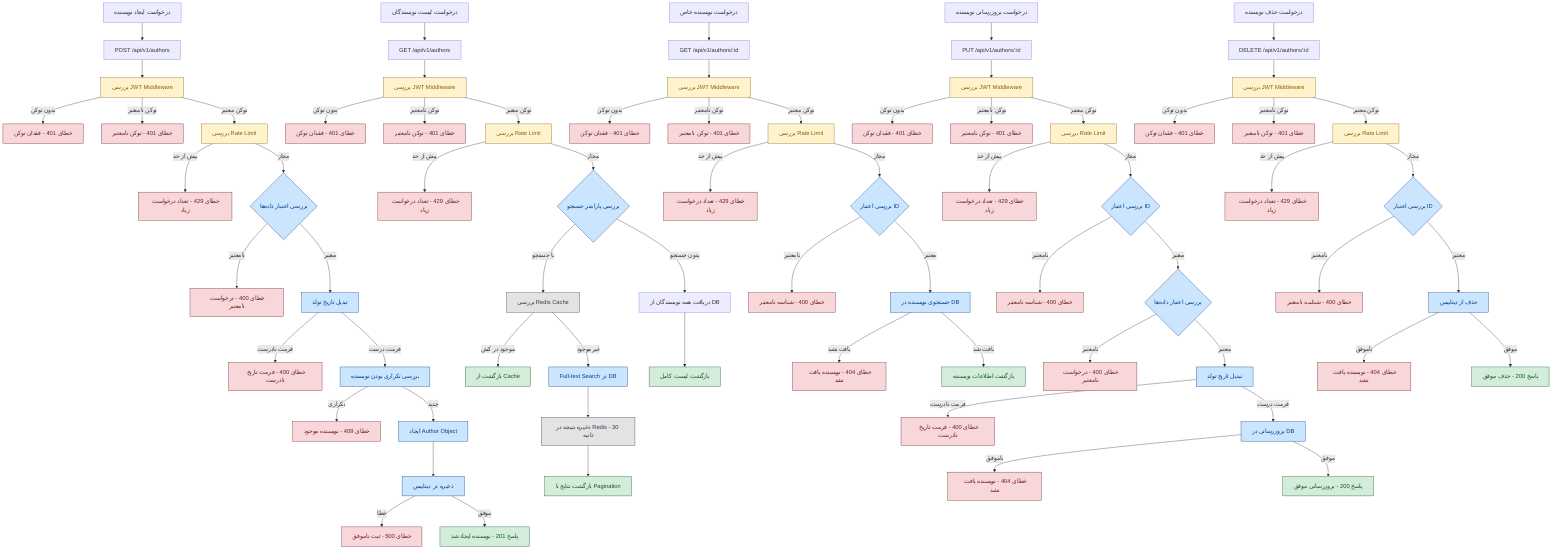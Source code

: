 flowchart TD
    %% ساخت نویسنده جدید
    A[درخواست ایجاد نویسنده] --> B[POST /api/v1/authors]
    B --> C[بررسی JWT Middleware]
    C -->|بدون توکن| D[خطای 401 - فقدان توکن]
    C -->|توکن نامعتبر| E[خطای 401 - توکن نامعتبر]
    C -->|توکن معتبر| F[بررسی Rate Limit]
    F -->|بیش از حد| G[خطای 429 - تعداد درخواست زیاد]
    F -->|مجاز| H{بررسی اعتبار داده‌ها}
    H -->|نامعتبر| I[خطای 400 - درخواست نامعتبر]
    H -->|معتبر| J[تبدیل تاریخ تولد]
    J -->|فرمت نادرست| K[خطای 400 - فرمت تاریخ نادرست]
    J -->|فرمت درست| L[بررسی تکراری بودن نویسنده]
    L -->|تکراری| M[خطای 409 - نویسنده موجود]
    L -->|جدید| N[ایجاد Author Object]
    N --> O[ذخیره در دیتابیس]
    O -->|خطا| P[خطای 500 - ثبت ناموفق]
    O -->|موفق| Q[پاسخ 201 - نویسنده ایجاد شد]

    %% دریافت همه نویسندگان
    R[درخواست لیست نویسندگان] --> S[GET /api/v1/authors]
    S --> T[بررسی JWT Middleware]
    T -->|بدون توکن| U[خطای 401 - فقدان توکن]
    T -->|توکن نامعتبر| V[خطای 401 - توکن نامعتبر]
    T -->|توکن معتبر| W[بررسی Rate Limit]
    W -->|بیش از حد| X[خطای 429 - تعداد درخواست زیاد]
    W -->|مجاز| Y{بررسی پارامتر جستجو}
    Y -->|بدون جستجو| Z[دریافت همه نویسندگان از DB]
    Y -->|با جستجو| AA[بررسی Redis Cache]
    AA -->|موجود در کش| BB[بازگشت از Cache]
    AA -->|غیرموجود| CC[Full-text Search در DB]
    CC --> DD[ذخیره نتیجه در Redis - 30 ثانیه]
    DD --> EE[بازگشت نتایج با Pagination]
    Z --> FF[بازگشت لیست کامل]

    %% دریافت نویسنده با ID
    GG[درخواست نویسنده خاص] --> HH[GET /api/v1/authors/:id]
    HH --> II[بررسی JWT Middleware]
    II -->|بدون توکن| JJ[خطای 401 - فقدان توکن]
    II -->|توکن نامعتبر| KK[خطای 401 - توکن نامعتبر]
    II -->|توکن معتبر| LL[بررسی Rate Limit]
    LL -->|بیش از حد| MM[خطای 429 - تعداد درخواست زیاد]
    LL -->|مجاز| NN{بررسی اعتبار ID}
    NN -->|نامعتبر| OO[خطای 400 - شناسه نامعتبر]
    NN -->|معتبر| PP[جستجوی نویسنده در DB]
    PP -->|یافت نشد| QQ[خطای 404 - نویسنده یافت نشد]
    PP -->|یافت شد| RR[بازگشت اطلاعات نویسنده]

    %% بروزرسانی نویسنده
    SS[درخواست بروزرسانی نویسنده] --> TT[PUT /api/v1/authors/:id]
    TT --> UU[بررسی JWT Middleware]
    UU -->|بدون توکن| VV[خطای 401 - فقدان توکن]
    UU -->|توکن نامعتبر| WW[خطای 401 - توکن نامعتبر]
    UU -->|توکن معتبر| XX[بررسی Rate Limit]
    XX -->|بیش از حد| YY[خطای 429 - تعداد درخواست زیاد]
    XX -->|مجاز| ZZ{بررسی اعتبار ID}
    ZZ -->|نامعتبر| AAA[خطای 400 - شناسه نامعتبر]
    ZZ -->|معتبر| BBB{بررسی اعتبار داده‌ها}
    BBB -->|نامعتبر| CCC[خطای 400 - درخواست نامعتبر]
    BBB -->|معتبر| DDD[تبدیل تاریخ تولد]
    DDD -->|فرمت نادرست| EEE[خطای 400 - فرمت تاریخ نادرست]
    DDD -->|فرمت درست| FFF[بروزرسانی در DB]
    FFF -->|ناموفق| GGG[خطای 404 - نویسنده یافت نشد]
    FFF -->|موفق| HHH[پاسخ 200 - بروزرسانی موفق]

    %% حذف نویسنده
    III[درخواست حذف نویسنده] --> JJJ[DELETE /api/v1/authors/:id]
    JJJ --> KKK[بررسی JWT Middleware]
    KKK -->|بدون توکن| LLL[خطای 401 - فقدان توکن]
    KKK -->|توکن نامعتبر| MMM[خطای 401 - توکن نامعتبر]
    KKK -->|توکن معتبر| NNN[بررسی Rate Limit]
    NNN -->|بیش از حد| OOO[خطای 429 - تعداد درخواست زیاد]
    NNN -->|مجاز| PPP{بررسی اعتبار ID}
    PPP -->|نامعتبر| QQQ[خطای 400 - شناسه نامعتبر]
    PPP -->|معتبر| RRR[حذف از دیتابیس]
    RRR -->|ناموفق| SSS[خطای 404 - نویسنده یافت نشد]
    RRR -->|موفق| TTT[پاسخ 200 - حذف موفق]

    %% استایل‌ها
    classDef successNode fill:#d4edda,stroke:#155724,color:#155724
    classDef errorNode fill:#f8d7da,stroke:#721c24,color:#721c24
    classDef processNode fill:#cce5ff,stroke:#004085,color:#004085
    classDef authNode fill:#fff3cd,stroke:#856404,color:#856404
    classDef cacheNode fill:#e2e3e5,stroke:#383d41,color:#383d41

    class Q,BB,EE,FF,RR,HHH,TTT successNode
    class D,E,G,I,K,M,P,U,V,X,JJ,KK,MM,OO,QQ,VV,WW,YY,AAA,CCC,EEE,GGG,LLL,MMM,OOO,QQQ,SSS errorNode
    class H,J,L,N,O,Y,CC,DD,NN,PP,ZZ,BBB,DDD,FFF,PPP,RRR processNode
    class C,F,T,W,II,LL,UU,XX,KKK,NNN authNode
    class AA,DD cacheNode